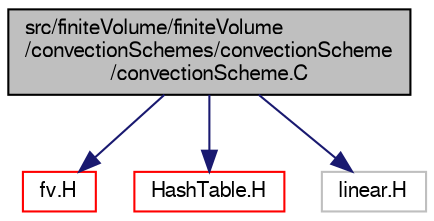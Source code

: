 digraph "src/finiteVolume/finiteVolume/convectionSchemes/convectionScheme/convectionScheme.C"
{
  bgcolor="transparent";
  edge [fontname="FreeSans",fontsize="10",labelfontname="FreeSans",labelfontsize="10"];
  node [fontname="FreeSans",fontsize="10",shape=record];
  Node0 [label="src/finiteVolume/finiteVolume\l/convectionSchemes/convectionScheme\l/convectionScheme.C",height=0.2,width=0.4,color="black", fillcolor="grey75", style="filled", fontcolor="black"];
  Node0 -> Node1 [color="midnightblue",fontsize="10",style="solid",fontname="FreeSans"];
  Node1 [label="fv.H",height=0.2,width=0.4,color="red",URL="$a02921.html"];
  Node0 -> Node22 [color="midnightblue",fontsize="10",style="solid",fontname="FreeSans"];
  Node22 [label="HashTable.H",height=0.2,width=0.4,color="red",URL="$a08477.html"];
  Node0 -> Node47 [color="midnightblue",fontsize="10",style="solid",fontname="FreeSans"];
  Node47 [label="linear.H",height=0.2,width=0.4,color="grey75"];
}

